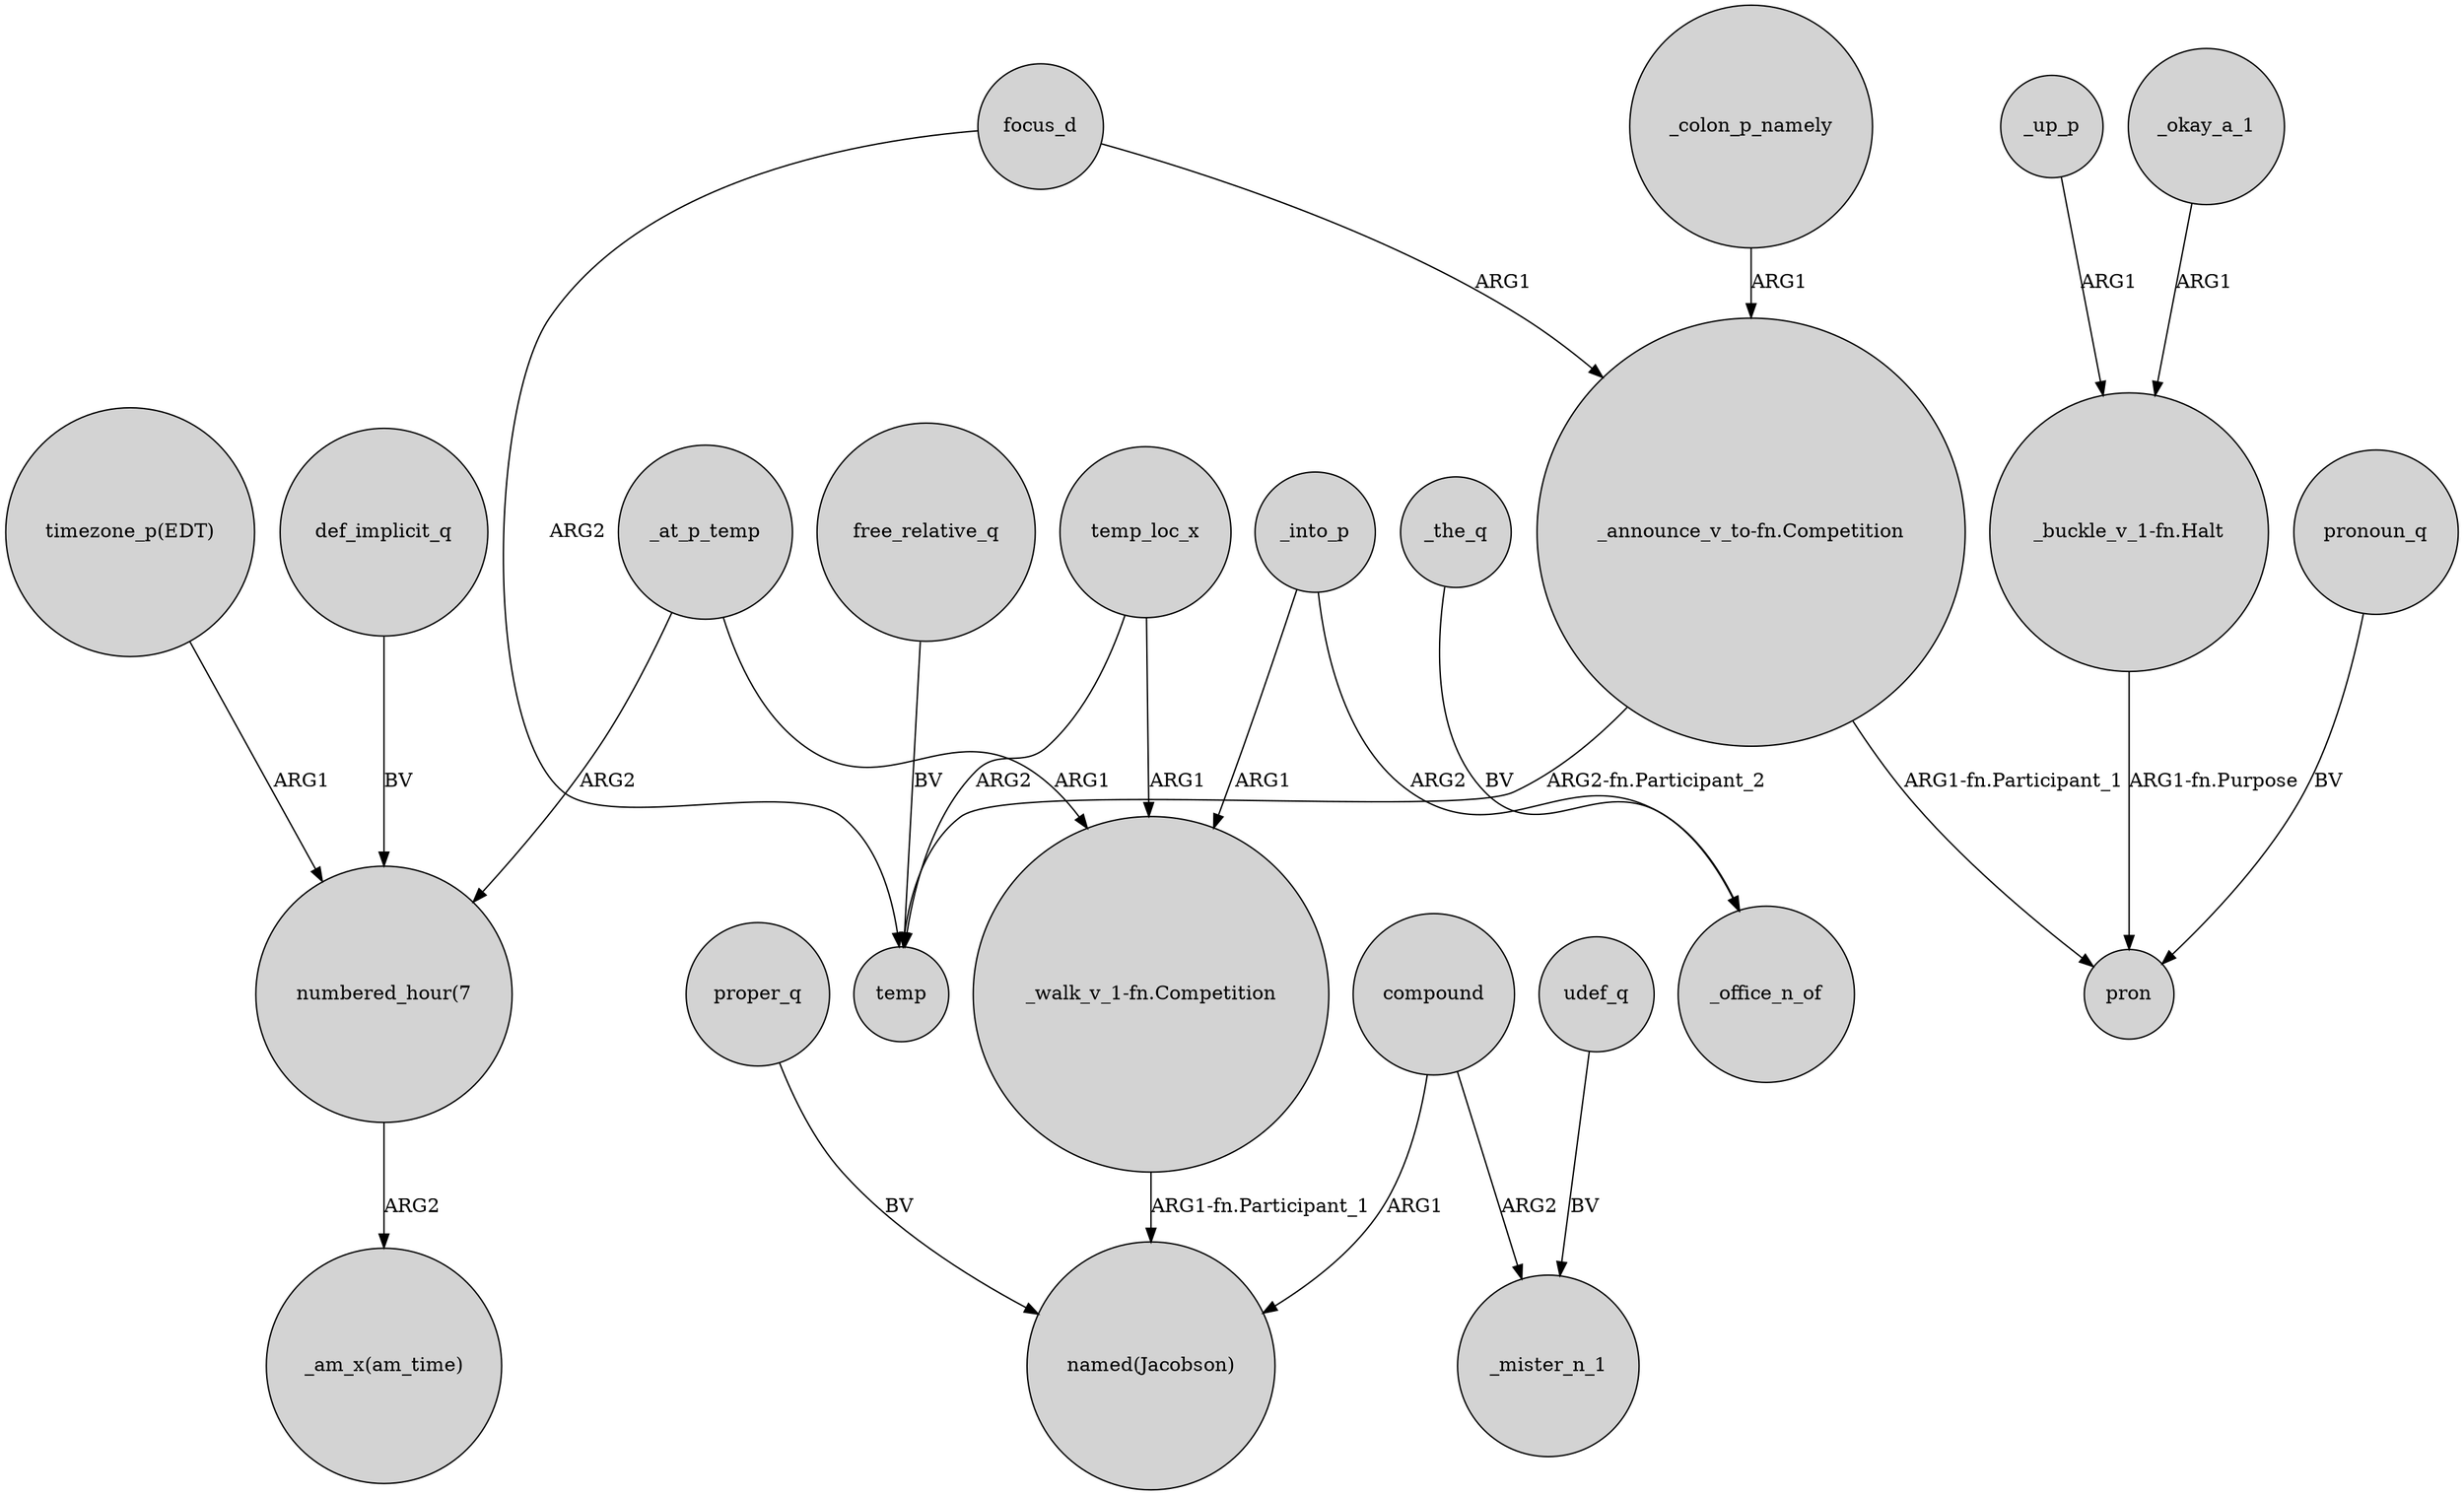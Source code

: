 digraph {
	node [shape=circle style=filled]
	"_announce_v_to-fn.Competition" -> temp [label="ARG2-fn.Participant_2"]
	focus_d -> temp [label=ARG2]
	compound -> _mister_n_1 [label=ARG2]
	"_walk_v_1-fn.Competition" -> "named(Jacobson)" [label="ARG1-fn.Participant_1"]
	"timezone_p(EDT)" -> "numbered_hour(7":"30)" [label=ARG1]
	"_announce_v_to-fn.Competition" -> pron [label="ARG1-fn.Participant_1"]
	temp_loc_x -> temp [label=ARG2]
	_okay_a_1 -> "_buckle_v_1-fn.Halt" [label=ARG1]
	_up_p -> "_buckle_v_1-fn.Halt" [label=ARG1]
	def_implicit_q -> "numbered_hour(7":"30)" [label=BV]
	focus_d -> "_announce_v_to-fn.Competition" [label=ARG1]
	"numbered_hour(7":"30)" -> "_am_x(am_time)" [label=ARG2]
	udef_q -> _mister_n_1 [label=BV]
	_the_q -> _office_n_of [label=BV]
	pronoun_q -> pron [label=BV]
	_at_p_temp -> "_walk_v_1-fn.Competition" [label=ARG1]
	compound -> "named(Jacobson)" [label=ARG1]
	temp_loc_x -> "_walk_v_1-fn.Competition" [label=ARG1]
	free_relative_q -> temp [label=BV]
	_into_p -> _office_n_of [label=ARG2]
	_at_p_temp -> "numbered_hour(7":"30)" [label=ARG2]
	_colon_p_namely -> "_announce_v_to-fn.Competition" [label=ARG1]
	proper_q -> "named(Jacobson)" [label=BV]
	"_buckle_v_1-fn.Halt" -> pron [label="ARG1-fn.Purpose"]
	_into_p -> "_walk_v_1-fn.Competition" [label=ARG1]
}
